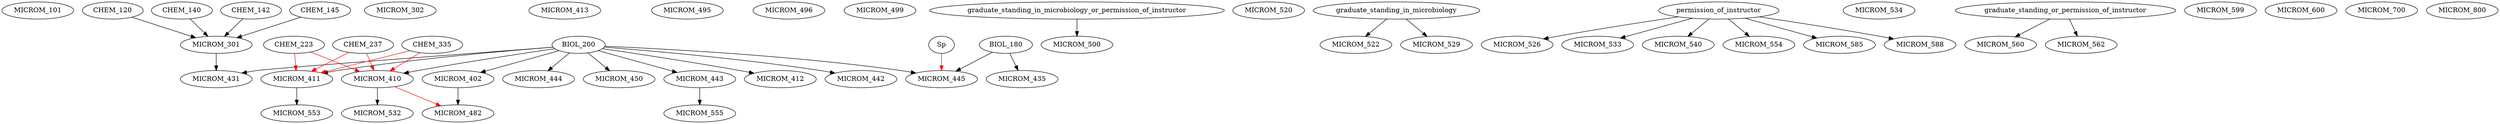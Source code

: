 digraph G {
    MICROM_101;
    edge [color=black];
    CHEM_120 -> MICROM_301;
    CHEM_140 -> MICROM_301;
    CHEM_142 -> MICROM_301;
    CHEM_145 -> MICROM_301;
    MICROM_302;
    edge [color=black];
    BIOL_200 -> MICROM_402;
    edge [color=black];
    BIOL_200 -> MICROM_410;
    edge [color=red];
    CHEM_223 -> MICROM_410;
    CHEM_237 -> MICROM_410;
    CHEM_335 -> MICROM_410;
    edge [color=black];
    BIOL_200 -> MICROM_411;
    edge [color=red];
    CHEM_223 -> MICROM_411;
    CHEM_237 -> MICROM_411;
    CHEM_335 -> MICROM_411;
    edge [color=black];
    BIOL_200 -> MICROM_412;
    MICROM_413;
    edge [color=black];
    BIOL_200 -> MICROM_431;
    MICROM_301 -> MICROM_431;
    edge [color=black];
    BIOL_180 -> MICROM_435;
    edge [color=black];
    BIOL_200 -> MICROM_442;
    edge [color=black];
    BIOL_200 -> MICROM_443;
    edge [color=black];
    BIOL_200 -> MICROM_444;
    edge [color=black];
    BIOL_180 -> MICROM_445;
    BIOL_200 -> MICROM_445;
    edge [color=red];
    Sp -> MICROM_445;
    edge [color=black];
    BIOL_200 -> MICROM_450;
    edge [color=black];
    MICROM_402 -> MICROM_482;
    edge [color=red];
    MICROM_410 -> MICROM_482;
    MICROM_495;
    MICROM_496;
    MICROM_499;
    edge [color=black];
    graduate_standing_in_microbiology_or_permission_of_instructor -> MICROM_500;
    MICROM_520;
    edge [color=black];
    graduate_standing_in_microbiology -> MICROM_522;
    edge [color=black];
    permission_of_instructor -> MICROM_526;
    edge [color=black];
    graduate_standing_in_microbiology -> MICROM_529;
    edge [color=black];
    MICROM_410 -> MICROM_532;
    edge [color=black];
    permission_of_instructor -> MICROM_533;
    MICROM_534;
    edge [color=black];
    permission_of_instructor -> MICROM_540;
    edge [color=black];
    MICROM_411 -> MICROM_553;
    edge [color=black];
    permission_of_instructor -> MICROM_554;
    edge [color=black];
    MICROM_443 -> MICROM_555;
    edge [color=black];
    graduate_standing_or_permission_of_instructor -> MICROM_560;
    edge [color=black];
    graduate_standing_or_permission_of_instructor -> MICROM_562;
    edge [color=black];
    permission_of_instructor -> MICROM_585;
    edge [color=black];
    permission_of_instructor -> MICROM_588;
    MICROM_599;
    MICROM_600;
    MICROM_700;
    MICROM_800;
}
